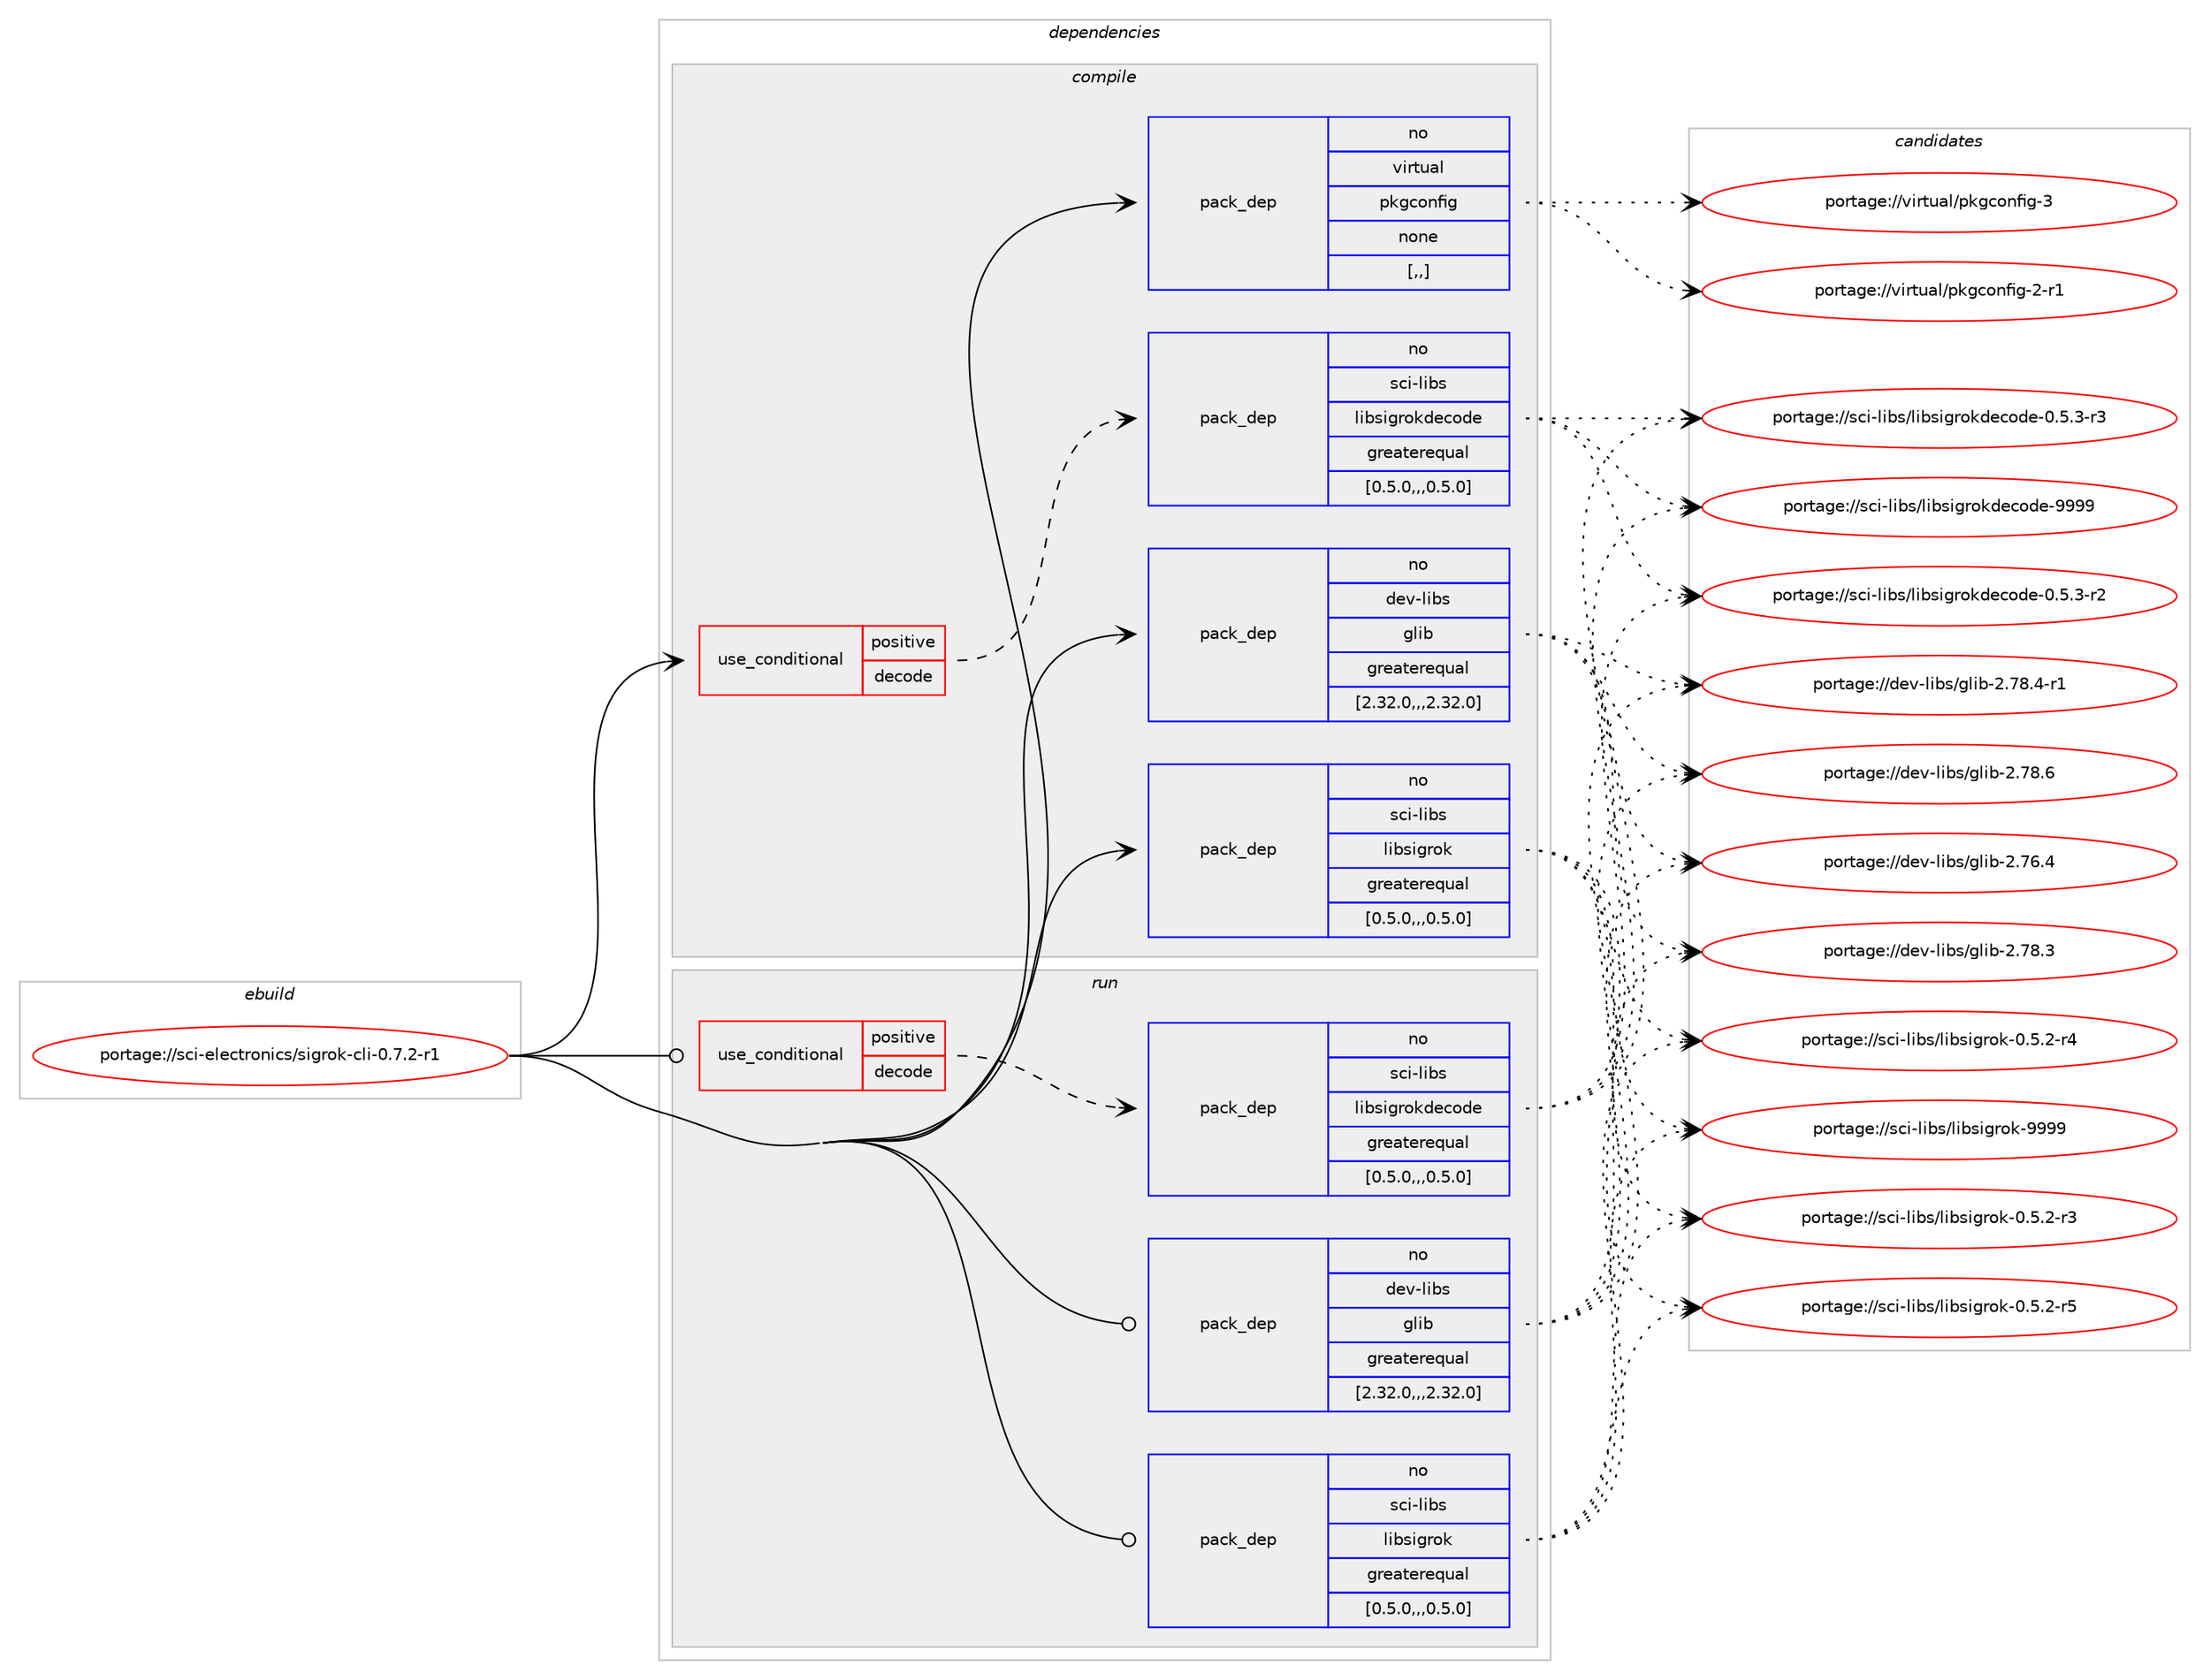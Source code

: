 digraph prolog {

# *************
# Graph options
# *************

newrank=true;
concentrate=true;
compound=true;
graph [rankdir=LR,fontname=Helvetica,fontsize=10,ranksep=1.5];#, ranksep=2.5, nodesep=0.2];
edge  [arrowhead=vee];
node  [fontname=Helvetica,fontsize=10];

# **********
# The ebuild
# **********

subgraph cluster_leftcol {
color=gray;
rank=same;
label=<<i>ebuild</i>>;
id [label="portage://sci-electronics/sigrok-cli-0.7.2-r1", color=red, width=4, href="../sci-electronics/sigrok-cli-0.7.2-r1.svg"];
}

# ****************
# The dependencies
# ****************

subgraph cluster_midcol {
color=gray;
label=<<i>dependencies</i>>;
subgraph cluster_compile {
fillcolor="#eeeeee";
style=filled;
label=<<i>compile</i>>;
subgraph cond102149 {
dependency387004 [label=<<TABLE BORDER="0" CELLBORDER="1" CELLSPACING="0" CELLPADDING="4"><TR><TD ROWSPAN="3" CELLPADDING="10">use_conditional</TD></TR><TR><TD>positive</TD></TR><TR><TD>decode</TD></TR></TABLE>>, shape=none, color=red];
subgraph pack282082 {
dependency387005 [label=<<TABLE BORDER="0" CELLBORDER="1" CELLSPACING="0" CELLPADDING="4" WIDTH="220"><TR><TD ROWSPAN="6" CELLPADDING="30">pack_dep</TD></TR><TR><TD WIDTH="110">no</TD></TR><TR><TD>sci-libs</TD></TR><TR><TD>libsigrokdecode</TD></TR><TR><TD>greaterequal</TD></TR><TR><TD>[0.5.0,,,0.5.0]</TD></TR></TABLE>>, shape=none, color=blue];
}
dependency387004:e -> dependency387005:w [weight=20,style="dashed",arrowhead="vee"];
}
id:e -> dependency387004:w [weight=20,style="solid",arrowhead="vee"];
subgraph pack282083 {
dependency387006 [label=<<TABLE BORDER="0" CELLBORDER="1" CELLSPACING="0" CELLPADDING="4" WIDTH="220"><TR><TD ROWSPAN="6" CELLPADDING="30">pack_dep</TD></TR><TR><TD WIDTH="110">no</TD></TR><TR><TD>dev-libs</TD></TR><TR><TD>glib</TD></TR><TR><TD>greaterequal</TD></TR><TR><TD>[2.32.0,,,2.32.0]</TD></TR></TABLE>>, shape=none, color=blue];
}
id:e -> dependency387006:w [weight=20,style="solid",arrowhead="vee"];
subgraph pack282084 {
dependency387007 [label=<<TABLE BORDER="0" CELLBORDER="1" CELLSPACING="0" CELLPADDING="4" WIDTH="220"><TR><TD ROWSPAN="6" CELLPADDING="30">pack_dep</TD></TR><TR><TD WIDTH="110">no</TD></TR><TR><TD>sci-libs</TD></TR><TR><TD>libsigrok</TD></TR><TR><TD>greaterequal</TD></TR><TR><TD>[0.5.0,,,0.5.0]</TD></TR></TABLE>>, shape=none, color=blue];
}
id:e -> dependency387007:w [weight=20,style="solid",arrowhead="vee"];
subgraph pack282085 {
dependency387008 [label=<<TABLE BORDER="0" CELLBORDER="1" CELLSPACING="0" CELLPADDING="4" WIDTH="220"><TR><TD ROWSPAN="6" CELLPADDING="30">pack_dep</TD></TR><TR><TD WIDTH="110">no</TD></TR><TR><TD>virtual</TD></TR><TR><TD>pkgconfig</TD></TR><TR><TD>none</TD></TR><TR><TD>[,,]</TD></TR></TABLE>>, shape=none, color=blue];
}
id:e -> dependency387008:w [weight=20,style="solid",arrowhead="vee"];
}
subgraph cluster_compileandrun {
fillcolor="#eeeeee";
style=filled;
label=<<i>compile and run</i>>;
}
subgraph cluster_run {
fillcolor="#eeeeee";
style=filled;
label=<<i>run</i>>;
subgraph cond102150 {
dependency387009 [label=<<TABLE BORDER="0" CELLBORDER="1" CELLSPACING="0" CELLPADDING="4"><TR><TD ROWSPAN="3" CELLPADDING="10">use_conditional</TD></TR><TR><TD>positive</TD></TR><TR><TD>decode</TD></TR></TABLE>>, shape=none, color=red];
subgraph pack282086 {
dependency387010 [label=<<TABLE BORDER="0" CELLBORDER="1" CELLSPACING="0" CELLPADDING="4" WIDTH="220"><TR><TD ROWSPAN="6" CELLPADDING="30">pack_dep</TD></TR><TR><TD WIDTH="110">no</TD></TR><TR><TD>sci-libs</TD></TR><TR><TD>libsigrokdecode</TD></TR><TR><TD>greaterequal</TD></TR><TR><TD>[0.5.0,,,0.5.0]</TD></TR></TABLE>>, shape=none, color=blue];
}
dependency387009:e -> dependency387010:w [weight=20,style="dashed",arrowhead="vee"];
}
id:e -> dependency387009:w [weight=20,style="solid",arrowhead="odot"];
subgraph pack282087 {
dependency387011 [label=<<TABLE BORDER="0" CELLBORDER="1" CELLSPACING="0" CELLPADDING="4" WIDTH="220"><TR><TD ROWSPAN="6" CELLPADDING="30">pack_dep</TD></TR><TR><TD WIDTH="110">no</TD></TR><TR><TD>dev-libs</TD></TR><TR><TD>glib</TD></TR><TR><TD>greaterequal</TD></TR><TR><TD>[2.32.0,,,2.32.0]</TD></TR></TABLE>>, shape=none, color=blue];
}
id:e -> dependency387011:w [weight=20,style="solid",arrowhead="odot"];
subgraph pack282088 {
dependency387012 [label=<<TABLE BORDER="0" CELLBORDER="1" CELLSPACING="0" CELLPADDING="4" WIDTH="220"><TR><TD ROWSPAN="6" CELLPADDING="30">pack_dep</TD></TR><TR><TD WIDTH="110">no</TD></TR><TR><TD>sci-libs</TD></TR><TR><TD>libsigrok</TD></TR><TR><TD>greaterequal</TD></TR><TR><TD>[0.5.0,,,0.5.0]</TD></TR></TABLE>>, shape=none, color=blue];
}
id:e -> dependency387012:w [weight=20,style="solid",arrowhead="odot"];
}
}

# **************
# The candidates
# **************

subgraph cluster_choices {
rank=same;
color=gray;
label=<<i>candidates</i>>;

subgraph choice282082 {
color=black;
nodesep=1;
choice1159910545108105981154710810598115105103114111107100101991111001014548465346514511450 [label="portage://sci-libs/libsigrokdecode-0.5.3-r2", color=red, width=4,href="../sci-libs/libsigrokdecode-0.5.3-r2.svg"];
choice1159910545108105981154710810598115105103114111107100101991111001014548465346514511451 [label="portage://sci-libs/libsigrokdecode-0.5.3-r3", color=red, width=4,href="../sci-libs/libsigrokdecode-0.5.3-r3.svg"];
choice1159910545108105981154710810598115105103114111107100101991111001014557575757 [label="portage://sci-libs/libsigrokdecode-9999", color=red, width=4,href="../sci-libs/libsigrokdecode-9999.svg"];
dependency387005:e -> choice1159910545108105981154710810598115105103114111107100101991111001014548465346514511450:w [style=dotted,weight="100"];
dependency387005:e -> choice1159910545108105981154710810598115105103114111107100101991111001014548465346514511451:w [style=dotted,weight="100"];
dependency387005:e -> choice1159910545108105981154710810598115105103114111107100101991111001014557575757:w [style=dotted,weight="100"];
}
subgraph choice282083 {
color=black;
nodesep=1;
choice1001011184510810598115471031081059845504655544652 [label="portage://dev-libs/glib-2.76.4", color=red, width=4,href="../dev-libs/glib-2.76.4.svg"];
choice1001011184510810598115471031081059845504655564651 [label="portage://dev-libs/glib-2.78.3", color=red, width=4,href="../dev-libs/glib-2.78.3.svg"];
choice10010111845108105981154710310810598455046555646524511449 [label="portage://dev-libs/glib-2.78.4-r1", color=red, width=4,href="../dev-libs/glib-2.78.4-r1.svg"];
choice1001011184510810598115471031081059845504655564654 [label="portage://dev-libs/glib-2.78.6", color=red, width=4,href="../dev-libs/glib-2.78.6.svg"];
dependency387006:e -> choice1001011184510810598115471031081059845504655544652:w [style=dotted,weight="100"];
dependency387006:e -> choice1001011184510810598115471031081059845504655564651:w [style=dotted,weight="100"];
dependency387006:e -> choice10010111845108105981154710310810598455046555646524511449:w [style=dotted,weight="100"];
dependency387006:e -> choice1001011184510810598115471031081059845504655564654:w [style=dotted,weight="100"];
}
subgraph choice282084 {
color=black;
nodesep=1;
choice11599105451081059811547108105981151051031141111074548465346504511451 [label="portage://sci-libs/libsigrok-0.5.2-r3", color=red, width=4,href="../sci-libs/libsigrok-0.5.2-r3.svg"];
choice11599105451081059811547108105981151051031141111074548465346504511452 [label="portage://sci-libs/libsigrok-0.5.2-r4", color=red, width=4,href="../sci-libs/libsigrok-0.5.2-r4.svg"];
choice11599105451081059811547108105981151051031141111074548465346504511453 [label="portage://sci-libs/libsigrok-0.5.2-r5", color=red, width=4,href="../sci-libs/libsigrok-0.5.2-r5.svg"];
choice11599105451081059811547108105981151051031141111074557575757 [label="portage://sci-libs/libsigrok-9999", color=red, width=4,href="../sci-libs/libsigrok-9999.svg"];
dependency387007:e -> choice11599105451081059811547108105981151051031141111074548465346504511451:w [style=dotted,weight="100"];
dependency387007:e -> choice11599105451081059811547108105981151051031141111074548465346504511452:w [style=dotted,weight="100"];
dependency387007:e -> choice11599105451081059811547108105981151051031141111074548465346504511453:w [style=dotted,weight="100"];
dependency387007:e -> choice11599105451081059811547108105981151051031141111074557575757:w [style=dotted,weight="100"];
}
subgraph choice282085 {
color=black;
nodesep=1;
choice11810511411611797108471121071039911111010210510345504511449 [label="portage://virtual/pkgconfig-2-r1", color=red, width=4,href="../virtual/pkgconfig-2-r1.svg"];
choice1181051141161179710847112107103991111101021051034551 [label="portage://virtual/pkgconfig-3", color=red, width=4,href="../virtual/pkgconfig-3.svg"];
dependency387008:e -> choice11810511411611797108471121071039911111010210510345504511449:w [style=dotted,weight="100"];
dependency387008:e -> choice1181051141161179710847112107103991111101021051034551:w [style=dotted,weight="100"];
}
subgraph choice282086 {
color=black;
nodesep=1;
choice1159910545108105981154710810598115105103114111107100101991111001014548465346514511450 [label="portage://sci-libs/libsigrokdecode-0.5.3-r2", color=red, width=4,href="../sci-libs/libsigrokdecode-0.5.3-r2.svg"];
choice1159910545108105981154710810598115105103114111107100101991111001014548465346514511451 [label="portage://sci-libs/libsigrokdecode-0.5.3-r3", color=red, width=4,href="../sci-libs/libsigrokdecode-0.5.3-r3.svg"];
choice1159910545108105981154710810598115105103114111107100101991111001014557575757 [label="portage://sci-libs/libsigrokdecode-9999", color=red, width=4,href="../sci-libs/libsigrokdecode-9999.svg"];
dependency387010:e -> choice1159910545108105981154710810598115105103114111107100101991111001014548465346514511450:w [style=dotted,weight="100"];
dependency387010:e -> choice1159910545108105981154710810598115105103114111107100101991111001014548465346514511451:w [style=dotted,weight="100"];
dependency387010:e -> choice1159910545108105981154710810598115105103114111107100101991111001014557575757:w [style=dotted,weight="100"];
}
subgraph choice282087 {
color=black;
nodesep=1;
choice1001011184510810598115471031081059845504655544652 [label="portage://dev-libs/glib-2.76.4", color=red, width=4,href="../dev-libs/glib-2.76.4.svg"];
choice1001011184510810598115471031081059845504655564651 [label="portage://dev-libs/glib-2.78.3", color=red, width=4,href="../dev-libs/glib-2.78.3.svg"];
choice10010111845108105981154710310810598455046555646524511449 [label="portage://dev-libs/glib-2.78.4-r1", color=red, width=4,href="../dev-libs/glib-2.78.4-r1.svg"];
choice1001011184510810598115471031081059845504655564654 [label="portage://dev-libs/glib-2.78.6", color=red, width=4,href="../dev-libs/glib-2.78.6.svg"];
dependency387011:e -> choice1001011184510810598115471031081059845504655544652:w [style=dotted,weight="100"];
dependency387011:e -> choice1001011184510810598115471031081059845504655564651:w [style=dotted,weight="100"];
dependency387011:e -> choice10010111845108105981154710310810598455046555646524511449:w [style=dotted,weight="100"];
dependency387011:e -> choice1001011184510810598115471031081059845504655564654:w [style=dotted,weight="100"];
}
subgraph choice282088 {
color=black;
nodesep=1;
choice11599105451081059811547108105981151051031141111074548465346504511451 [label="portage://sci-libs/libsigrok-0.5.2-r3", color=red, width=4,href="../sci-libs/libsigrok-0.5.2-r3.svg"];
choice11599105451081059811547108105981151051031141111074548465346504511452 [label="portage://sci-libs/libsigrok-0.5.2-r4", color=red, width=4,href="../sci-libs/libsigrok-0.5.2-r4.svg"];
choice11599105451081059811547108105981151051031141111074548465346504511453 [label="portage://sci-libs/libsigrok-0.5.2-r5", color=red, width=4,href="../sci-libs/libsigrok-0.5.2-r5.svg"];
choice11599105451081059811547108105981151051031141111074557575757 [label="portage://sci-libs/libsigrok-9999", color=red, width=4,href="../sci-libs/libsigrok-9999.svg"];
dependency387012:e -> choice11599105451081059811547108105981151051031141111074548465346504511451:w [style=dotted,weight="100"];
dependency387012:e -> choice11599105451081059811547108105981151051031141111074548465346504511452:w [style=dotted,weight="100"];
dependency387012:e -> choice11599105451081059811547108105981151051031141111074548465346504511453:w [style=dotted,weight="100"];
dependency387012:e -> choice11599105451081059811547108105981151051031141111074557575757:w [style=dotted,weight="100"];
}
}

}
